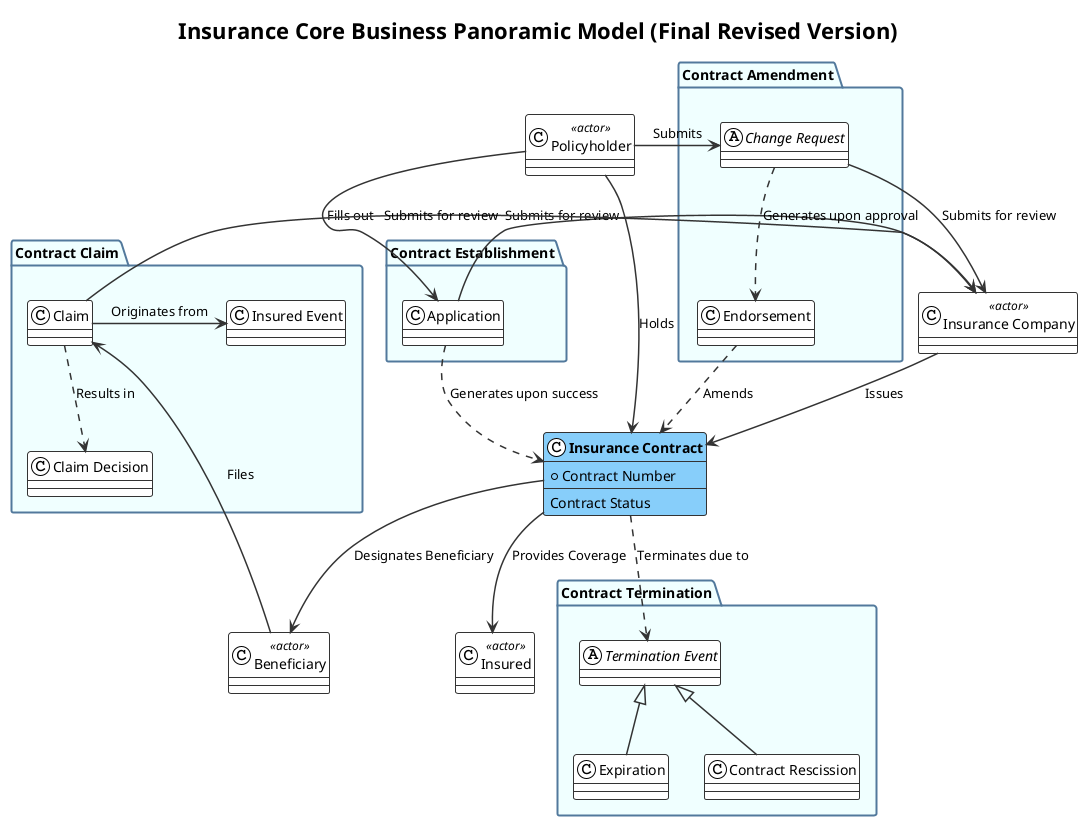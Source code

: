 @startuml
!theme plain
title "Insurance Core Business Panoramic Model (Final Revised Version)"

skinparam actorStyle awesome
skinparam package {
  borderColor #52799C
  borderThickness 2
  backgroundColor #Azure
}
skinparam class {
  backgroundColor #White
  borderColor #333333
  arrowColor #333333
}
skinparam abstract {
  backgroundColor #FFFACD
}
skinparam arrow {
  thickness 1.5
}

' =========================================
' 1. Central Actors & Contract
' =========================================
' V-- The definitive fix is here: defining actors as classes with a stereotype. --V
class "Policyholder" as Policyholder <<actor>>
class "Insured" as Insured <<actor>>
class "Beneficiary" as Beneficiary <<actor>>
class "Insurance Company" as Insurer <<actor>>

class "<b>Insurance Contract</b>" as Contract #LightSkyBlue {
  + Contract Number
  --
  Contract Status
}

' Core static relationships
Contract --> Insured : "Provides Coverage"
Contract --> Beneficiary : "Designates Beneficiary"
Policyholder --> Contract : "Holds"
Insurer --> Contract : "Issues"


' =========================================
' 2. Business Lifecycle Contexts
' =========================================

' --- Contract Establishment ---
package "Contract Establishment" {
  class Application as "Application"

  Policyholder -> Application : "Fills out"
  Application -> Insurer : "Submits for review"
  Application ..> Contract : "Generates upon success"
}

' --- Contract Amendment ---
package "Contract Amendment" {
  abstract class ChangeRequest as "Change Request"
  class Endorsement as "Endorsement"

  Policyholder -> ChangeRequest : "Submits"
  ChangeRequest -> Insurer : "Submits for review"
  ChangeRequest ..> Endorsement : "Generates upon approval"
  Endorsement ..> Contract : "Amends"
}

' --- Contract Claim ---
package "Contract Claim" {
  class Claim as "Claim"
  class InsuredEvent as "Insured Event"
  class ClaimDecision as "Claim Decision"

  ' Claimant can be beneficiary, insured, or policyholder
  Beneficiary -> Claim : "Files"
  Claim -> InsuredEvent : "Originates from"
  Claim -> Insurer : "Submits for review"
  Claim ..> ClaimDecision : "Results in"
}

' --- Contract Termination ---
package "Contract Termination" {
  abstract class TerminationEvent as "Termination Event"
  class ExpirationEvent as "Expiration" extends TerminationEvent
  class RescissionEvent as "Contract Rescission" extends TerminationEvent

  Contract ..> TerminationEvent : "Terminates due to"
}

@enduml